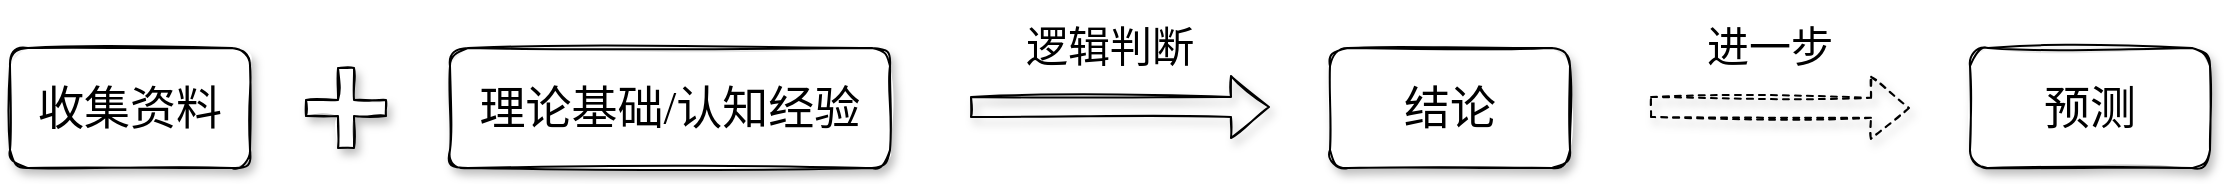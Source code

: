 <mxfile version="14.9.8" type="github">
  <diagram id="mg97Mdl2hb3oCWbUeMJg" name="Page-1">
    <mxGraphModel dx="1209" dy="749" grid="1" gridSize="10" guides="1" tooltips="1" connect="1" arrows="1" fold="1" page="1" pageScale="1" pageWidth="827" pageHeight="1169" math="0" shadow="0">
      <root>
        <mxCell id="0" />
        <mxCell id="1" parent="0" />
        <mxCell id="32ols15Bc3fSsCXA4Aej-1" value="&lt;p&gt;&lt;font style=&quot;font-size: 23px&quot; data-font-src=&quot;https://fonts.googleapis.com/css?family=ZCOOL+KuaiLe&quot;&gt;收集资料&lt;/font&gt;&lt;/p&gt;" style="whiteSpace=wrap;html=1;sketch=1;rounded=1;shadow=1;glass=0;fontFamily=ZCOOL QingKe HuangYou;fontSource=https%3A%2F%2Ffonts.googleapis.com%2Fcss%3Ffamily%3DZCOOL%2BQingKe%2BHuangYou;" parent="1" vertex="1">
          <mxGeometry x="20" y="330" width="120" height="60" as="geometry" />
        </mxCell>
        <mxCell id="32ols15Bc3fSsCXA4Aej-3" value="" style="shape=cross;whiteSpace=wrap;html=1;rounded=1;shadow=1;glass=0;sketch=1;fontFamily=ZCOOL QingKe HuangYou;fontSource=https%3A%2F%2Ffonts.googleapis.com%2Fcss%3Ffamily%3DZCOOL%2BQingKe%2BHuangYou;" parent="1" vertex="1">
          <mxGeometry x="168" y="340" width="40" height="40" as="geometry" />
        </mxCell>
        <mxCell id="32ols15Bc3fSsCXA4Aej-6" value="&lt;p&gt;&lt;font style=&quot;font-size: 23px&quot; data-font-src=&quot;https://fonts.googleapis.com/css?family=ZCOOL+KuaiLe&quot;&gt;理论基础/认知经验&lt;/font&gt;&lt;/p&gt;" style="whiteSpace=wrap;html=1;sketch=1;rounded=1;shadow=1;glass=0;fontFamily=ZCOOL QingKe HuangYou;fontSource=https%3A%2F%2Ffonts.googleapis.com%2Fcss%3Ffamily%3DZCOOL%2BQingKe%2BHuangYou;" parent="1" vertex="1">
          <mxGeometry x="240" y="330" width="220" height="60" as="geometry" />
        </mxCell>
        <mxCell id="32ols15Bc3fSsCXA4Aej-8" value="" style="shape=flexArrow;endArrow=classic;html=1;sketch=1;fontFamily=ZCOOL QingKe HuangYou;fontSource=https%3A%2F%2Ffonts.googleapis.com%2Fcss%3Ffamily%3DZCOOL%2BQingKe%2BHuangYou;shadow=1;" parent="1" edge="1">
          <mxGeometry width="50" height="50" relative="1" as="geometry">
            <mxPoint x="500" y="359.5" as="sourcePoint" />
            <mxPoint x="650" y="359.5" as="targetPoint" />
          </mxGeometry>
        </mxCell>
        <mxCell id="32ols15Bc3fSsCXA4Aej-9" value="&lt;font style=&quot;font-size: 21px&quot;&gt;逻辑判断&lt;/font&gt;" style="text;html=1;strokeColor=none;fillColor=none;align=center;verticalAlign=middle;whiteSpace=wrap;rounded=0;shadow=1;glass=0;sketch=1;fontFamily=ZCOOL QingKe HuangYou;fontSource=https%3A%2F%2Ffonts.googleapis.com%2Fcss%3Ffamily%3DZCOOL%2BQingKe%2BHuangYou;" parent="1" vertex="1">
          <mxGeometry x="510" y="310" width="120" height="40" as="geometry" />
        </mxCell>
        <mxCell id="32ols15Bc3fSsCXA4Aej-10" value="&lt;p&gt;&lt;font style=&quot;font-size: 23px&quot; data-font-src=&quot;https://fonts.googleapis.com/css?family=ZCOOL+KuaiLe&quot;&gt;结论&lt;/font&gt;&lt;/p&gt;" style="whiteSpace=wrap;html=1;sketch=1;rounded=1;shadow=1;glass=0;fontFamily=ZCOOL QingKe HuangYou;fontSource=https%3A%2F%2Ffonts.googleapis.com%2Fcss%3Ffamily%3DZCOOL%2BQingKe%2BHuangYou;" parent="1" vertex="1">
          <mxGeometry x="680" y="330" width="120" height="60" as="geometry" />
        </mxCell>
        <mxCell id="sC725IncK8pRUn57lBrr-1" value="" style="shape=flexArrow;endArrow=classic;html=1;shadow=1;fontFamily=ZCOOL QingKe HuangYou;fontSource=https%3A%2F%2Ffonts.googleapis.com%2Fcss%3Ffamily%3DZCOOL%2BQingKe%2BHuangYou;dashed=1;sketch=1;rounded=1;" edge="1" parent="1">
          <mxGeometry width="50" height="50" relative="1" as="geometry">
            <mxPoint x="840" y="359.5" as="sourcePoint" />
            <mxPoint x="970" y="360" as="targetPoint" />
          </mxGeometry>
        </mxCell>
        <mxCell id="sC725IncK8pRUn57lBrr-3" value="&lt;p&gt;&lt;span style=&quot;font-size: 23px&quot;&gt;预测&lt;/span&gt;&lt;/p&gt;" style="whiteSpace=wrap;html=1;sketch=1;rounded=1;shadow=1;glass=0;fontFamily=ZCOOL QingKe HuangYou;fontSource=https%3A%2F%2Ffonts.googleapis.com%2Fcss%3Ffamily%3DZCOOL%2BQingKe%2BHuangYou;" vertex="1" parent="1">
          <mxGeometry x="1000" y="330" width="120" height="60" as="geometry" />
        </mxCell>
        <mxCell id="sC725IncK8pRUn57lBrr-4" value="&lt;font style=&quot;font-size: 21px&quot;&gt;进一步&lt;/font&gt;" style="text;html=1;strokeColor=none;fillColor=none;align=center;verticalAlign=middle;whiteSpace=wrap;rounded=0;shadow=1;glass=0;sketch=1;fontFamily=ZCOOL QingKe HuangYou;fontSource=https%3A%2F%2Ffonts.googleapis.com%2Fcss%3Ffamily%3DZCOOL%2BQingKe%2BHuangYou;" vertex="1" parent="1">
          <mxGeometry x="840" y="310" width="120" height="40" as="geometry" />
        </mxCell>
      </root>
    </mxGraphModel>
  </diagram>
</mxfile>
